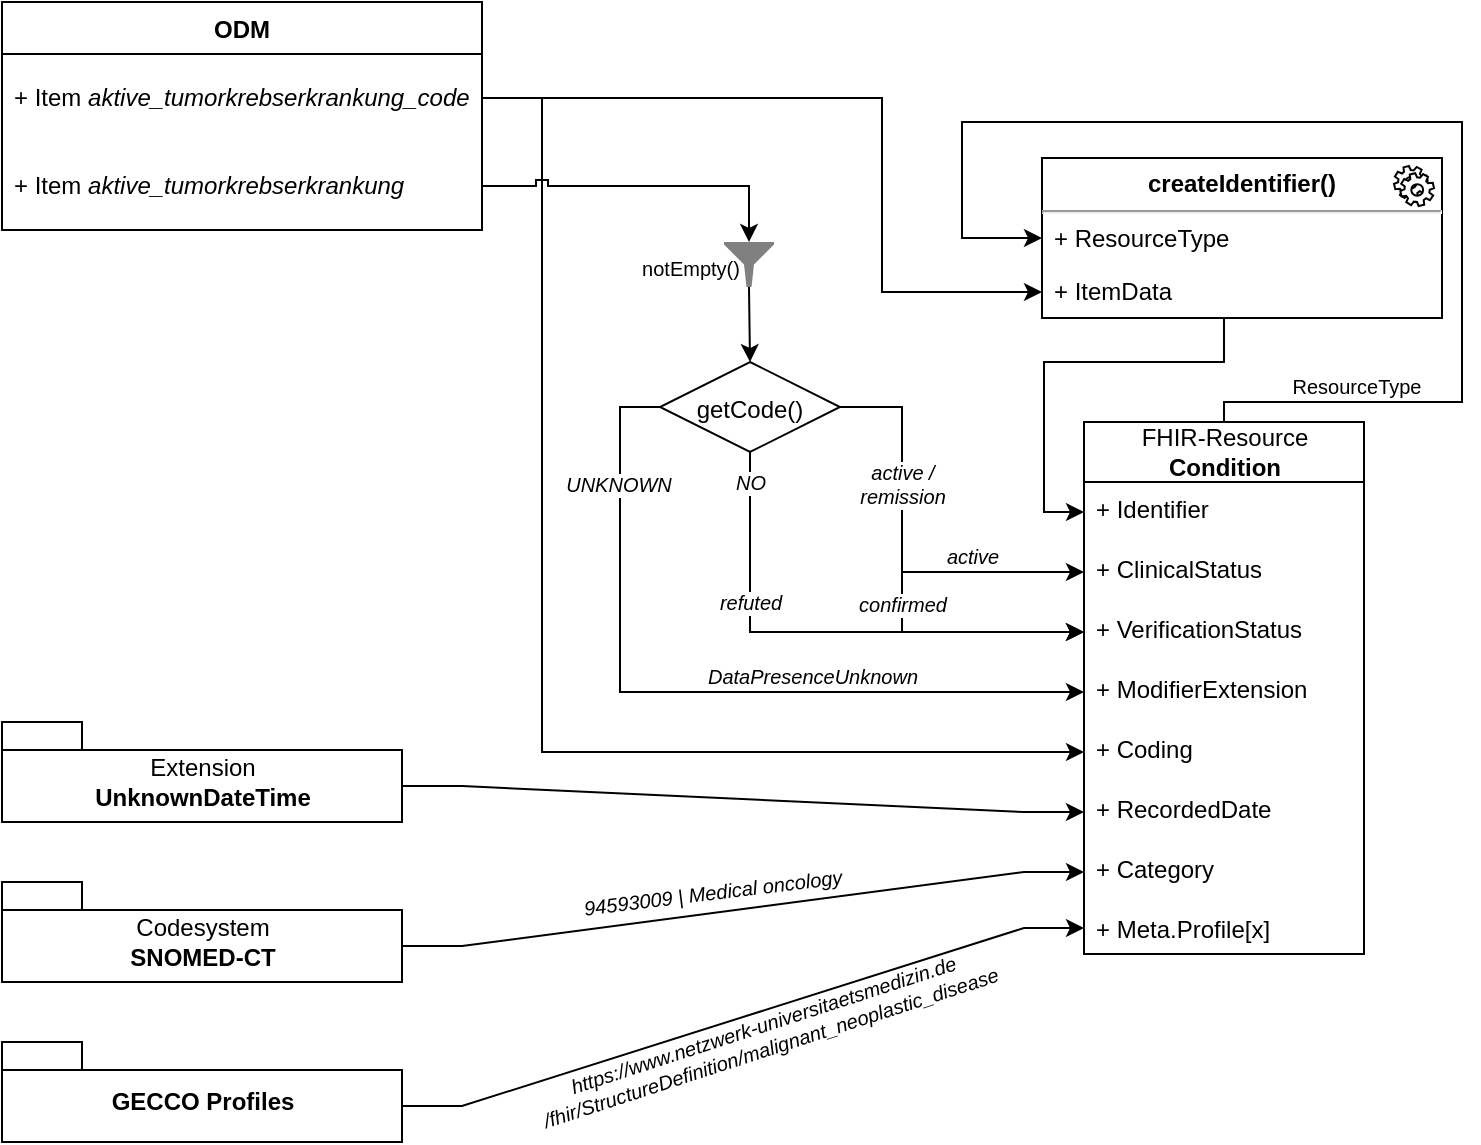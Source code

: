 <mxfile version="14.1.8" type="device"><diagram id="iyaxrp2BYqomliWlwEI3" name="Seite-1"><mxGraphModel dx="1086" dy="806" grid="1" gridSize="10" guides="1" tooltips="1" connect="1" arrows="1" fold="0" page="1" pageScale="1" pageWidth="827" pageHeight="1169" math="0" shadow="0"><root><mxCell id="0"/><mxCell id="1" parent="0"/><mxCell id="inN6EH1Bo5AT8wFp5_ku-5" style="edgeStyle=orthogonalEdgeStyle;rounded=0;orthogonalLoop=1;jettySize=auto;html=1;exitX=0.5;exitY=0;exitDx=0;exitDy=0;entryX=0;entryY=0.5;entryDx=0;entryDy=0;" parent="1" source="799P35jyVqVCuxSRQqy6-5" target="inN6EH1Bo5AT8wFp5_ku-8" edge="1"><mxGeometry relative="1" as="geometry"><mxPoint x="501" y="163.0" as="targetPoint"/><Array as="points"><mxPoint x="651" y="240"/><mxPoint x="770" y="240"/><mxPoint x="770" y="100"/><mxPoint x="520" y="100"/><mxPoint x="520" y="158"/></Array></mxGeometry></mxCell><mxCell id="inN6EH1Bo5AT8wFp5_ku-48" value="ResourceType" style="edgeLabel;html=1;align=center;verticalAlign=middle;resizable=0;points=[];fontSize=10;" parent="inN6EH1Bo5AT8wFp5_ku-5" vertex="1" connectable="0"><mxGeometry x="-0.886" y="-1" relative="1" as="geometry"><mxPoint x="40.5" y="-9.75" as="offset"/></mxGeometry></mxCell><mxCell id="799P35jyVqVCuxSRQqy6-5" value="&lt;span style=&quot;font-weight: normal&quot;&gt;FHIR-Resource&lt;/span&gt;&lt;br&gt;Condition" style="swimlane;fontStyle=1;childLayout=stackLayout;horizontal=1;startSize=30;fillColor=none;horizontalStack=0;resizeParent=1;resizeParentMax=0;resizeLast=0;collapsible=1;marginBottom=0;html=1;" parent="1" vertex="1"><mxGeometry x="581" y="250" width="140" height="266" as="geometry"/></mxCell><mxCell id="799P35jyVqVCuxSRQqy6-6" value="+ Identifier" style="text;strokeColor=none;fillColor=none;align=left;verticalAlign=top;spacingLeft=4;spacingRight=4;overflow=hidden;rotatable=0;points=[[0,0.5],[1,0.5]];portConstraint=eastwest;" parent="799P35jyVqVCuxSRQqy6-5" vertex="1"><mxGeometry y="30" width="140" height="30" as="geometry"/></mxCell><mxCell id="inN6EH1Bo5AT8wFp5_ku-42" value="+ ClinicalStatus" style="text;strokeColor=none;fillColor=none;align=left;verticalAlign=top;spacingLeft=4;spacingRight=4;overflow=hidden;rotatable=0;points=[[0,0.5],[1,0.5]];portConstraint=eastwest;" parent="799P35jyVqVCuxSRQqy6-5" vertex="1"><mxGeometry y="60" width="140" height="30" as="geometry"/></mxCell><mxCell id="inN6EH1Bo5AT8wFp5_ku-43" value="+ VerificationStatus" style="text;strokeColor=none;fillColor=none;align=left;verticalAlign=top;spacingLeft=4;spacingRight=4;overflow=hidden;rotatable=0;points=[[0,0.5],[1,0.5]];portConstraint=eastwest;" parent="799P35jyVqVCuxSRQqy6-5" vertex="1"><mxGeometry y="90" width="140" height="30" as="geometry"/></mxCell><mxCell id="inN6EH1Bo5AT8wFp5_ku-44" value="+ ModifierExtension" style="text;strokeColor=none;fillColor=none;align=left;verticalAlign=top;spacingLeft=4;spacingRight=4;overflow=hidden;rotatable=0;points=[[0,0.5],[1,0.5]];portConstraint=eastwest;" parent="799P35jyVqVCuxSRQqy6-5" vertex="1"><mxGeometry y="120" width="140" height="30" as="geometry"/></mxCell><mxCell id="inN6EH1Bo5AT8wFp5_ku-45" value="+ Coding" style="text;strokeColor=none;fillColor=none;align=left;verticalAlign=top;spacingLeft=4;spacingRight=4;overflow=hidden;rotatable=0;points=[[0,0.5],[1,0.5]];portConstraint=eastwest;" parent="799P35jyVqVCuxSRQqy6-5" vertex="1"><mxGeometry y="150" width="140" height="30" as="geometry"/></mxCell><mxCell id="inN6EH1Bo5AT8wFp5_ku-15" value="+ RecordedDate" style="text;strokeColor=none;fillColor=none;align=left;verticalAlign=top;spacingLeft=4;spacingRight=4;overflow=hidden;rotatable=0;points=[[0,0.5],[1,0.5]];portConstraint=eastwest;" parent="799P35jyVqVCuxSRQqy6-5" vertex="1"><mxGeometry y="180" width="140" height="30" as="geometry"/></mxCell><mxCell id="inN6EH1Bo5AT8wFp5_ku-9" value="+ Category" style="text;strokeColor=none;fillColor=none;align=left;verticalAlign=top;spacingLeft=4;spacingRight=4;overflow=hidden;rotatable=0;points=[[0,0.5],[1,0.5]];portConstraint=eastwest;" parent="799P35jyVqVCuxSRQqy6-5" vertex="1"><mxGeometry y="210" width="140" height="30" as="geometry"/></mxCell><mxCell id="799P35jyVqVCuxSRQqy6-8" value="+ Meta.Profile[x]" style="text;strokeColor=none;fillColor=none;align=left;verticalAlign=top;spacingLeft=4;spacingRight=4;overflow=hidden;rotatable=0;points=[[0,0.5],[1,0.5]];portConstraint=eastwest;" parent="799P35jyVqVCuxSRQqy6-5" vertex="1"><mxGeometry y="240" width="140" height="26" as="geometry"/></mxCell><mxCell id="799P35jyVqVCuxSRQqy6-14" value="ODM" style="swimlane;fontStyle=1;childLayout=stackLayout;horizontal=1;startSize=26;fillColor=none;horizontalStack=0;resizeParent=1;resizeParentMax=0;resizeLast=0;collapsible=1;marginBottom=0;" parent="1" vertex="1"><mxGeometry x="40" y="40" width="240" height="114" as="geometry"/></mxCell><mxCell id="k4l1Wyo3qk7jDuAQlm6Q-2" value="+ Item &lt;i&gt;aktive_tumorkrebserkrankung_code&lt;br&gt;&lt;/i&gt;" style="text;strokeColor=none;fillColor=none;align=left;verticalAlign=middle;spacingLeft=4;spacingRight=4;overflow=hidden;rotatable=0;points=[[0,0.5],[1,0.5]];portConstraint=eastwest;fontStyle=0;whiteSpace=wrap;html=1;" parent="799P35jyVqVCuxSRQqy6-14" vertex="1"><mxGeometry y="26" width="240" height="44" as="geometry"/></mxCell><mxCell id="799P35jyVqVCuxSRQqy6-15" value="+ Item&amp;nbsp;&lt;i&gt;aktive_tumorkrebserkrankung&lt;/i&gt;" style="text;strokeColor=none;fillColor=none;align=left;verticalAlign=middle;spacingLeft=4;spacingRight=4;overflow=hidden;rotatable=0;points=[[0,0.5],[1,0.5]];portConstraint=eastwest;fontStyle=0;whiteSpace=wrap;html=1;" parent="799P35jyVqVCuxSRQqy6-14" vertex="1"><mxGeometry y="70" width="240" height="44" as="geometry"/></mxCell><mxCell id="inN6EH1Bo5AT8wFp5_ku-17" style="edgeStyle=entityRelationEdgeStyle;rounded=0;orthogonalLoop=1;jettySize=auto;html=1;exitX=0;exitY=0;exitDx=200;exitDy=32;exitPerimeter=0;" parent="1" source="799P35jyVqVCuxSRQqy6-33" target="inN6EH1Bo5AT8wFp5_ku-15" edge="1"><mxGeometry relative="1" as="geometry"/></mxCell><mxCell id="799P35jyVqVCuxSRQqy6-33" value="&lt;span style=&quot;font-weight: normal&quot;&gt;Extension&lt;/span&gt;&lt;br&gt;UnknownDateTime" style="shape=folder;fontStyle=1;spacingTop=10;tabWidth=40;tabHeight=14;tabPosition=left;html=1;" parent="1" vertex="1"><mxGeometry x="40" y="400" width="200" height="50" as="geometry"/></mxCell><mxCell id="799P35jyVqVCuxSRQqy6-47" style="edgeStyle=entityRelationEdgeStyle;rounded=0;orthogonalLoop=1;jettySize=auto;html=1;exitX=0;exitY=0;exitDx=200;exitDy=32;exitPerimeter=0;entryX=0;entryY=0.5;entryDx=0;entryDy=0;startArrow=none;startFill=0;endArrow=classic;endFill=1;fontStyle=2" parent="1" source="799P35jyVqVCuxSRQqy6-46" target="799P35jyVqVCuxSRQqy6-8" edge="1"><mxGeometry relative="1" as="geometry"/></mxCell><mxCell id="799P35jyVqVCuxSRQqy6-48" value="&lt;div&gt;&lt;font style=&quot;font-size: 10px&quot;&gt;&lt;span style=&quot;color: rgb(0 , 0 , 0) ; font-weight: 400 ; letter-spacing: normal ; text-align: center ; text-indent: 0px ; text-transform: none ; word-spacing: 0px ; display: inline ; float: none ; font-size: 10px&quot;&gt;https://www.netzwerk-universitaetsmedizin.de&lt;br&gt;&lt;/span&gt;&lt;/font&gt;&lt;font style=&quot;font-size: 10px&quot;&gt;&lt;span style=&quot;color: rgb(0 , 0 , 0) ; font-weight: 400 ; letter-spacing: normal ; text-align: center ; text-indent: 0px ; text-transform: none ; word-spacing: 0px ; display: inline ; float: none ; font-size: 10px&quot;&gt;/&lt;/span&gt;&lt;span style=&quot;color: rgb(0 , 0 , 0) ; font-weight: 400 ; letter-spacing: normal ; text-align: center ; text-indent: 0px ; text-transform: none ; word-spacing: 0px ; display: inline ; float: none ; font-size: 10px&quot;&gt;fhir/StructureDefinition/malignant_neoplastic_disease&lt;/span&gt;&lt;/font&gt;&lt;/div&gt;" style="edgeLabel;html=1;align=center;verticalAlign=middle;resizable=0;points=[];fontSize=10;rotation=342;fontStyle=2;fontFamily=Helvetica;labelBackgroundColor=none;" parent="799P35jyVqVCuxSRQqy6-47" vertex="1" connectable="0"><mxGeometry x="-0.262" y="-1" relative="1" as="geometry"><mxPoint x="54.99" y="-5.88" as="offset"/></mxGeometry></mxCell><mxCell id="799P35jyVqVCuxSRQqy6-46" value="GECCO Profiles" style="shape=folder;fontStyle=1;spacingTop=10;tabWidth=40;tabHeight=14;tabPosition=left;html=1;" parent="1" vertex="1"><mxGeometry x="40" y="560" width="200" height="50" as="geometry"/></mxCell><mxCell id="inN6EH1Bo5AT8wFp5_ku-1" value="&lt;p style=&quot;margin: 0px ; margin-top: 6px ; text-align: center&quot;&gt;&lt;b&gt;createIdentifier()&lt;/b&gt;&lt;/p&gt;&lt;hr&gt;&lt;p style=&quot;margin: 0px ; margin-left: 8px&quot;&gt;&lt;span style=&quot;color: rgba(0 , 0 , 0 , 0) ; font-family: monospace ; font-size: 0px&quot;&gt;%3CmxGraphModel%3E%3Croot%3E%3CmxCell%20id%3D%220%22%2F%3E%3CmxCell%20id%3D%221%22%20parent%3D%220%22%2F%3E%3CmxCell%20id%3D%222%22%20value%3D%22%2B%20Id%22%20style%3D%22text%3BstrokeColor%3Dnone%3BfillColor%3Dnone%3Balign%3Dleft%3BverticalAlign%3Dtop%3BspacingLeft%3D4%3BspacingRight%3D4%3Boverflow%3Dhidden%3Brotatable%3D0%3Bpoints%3D%5B%5B0%2C0.5%5D%2C%5B1%2C0.5%5D%5D%3BportConstraint%3Deastwest%3B%22%20vertex%3D%221%22%20parent%3D%221%22%3E%3CmxGeometry%20x%3D%22520%22%20y%3D%22270%22%20width%3D%22140%22%20height%3D%2230%22%20as%3D%22geometry%22%2F%3E%3C%2FmxCell%3E%3CmxCell%20id%3D%223%22%20value%3D%22%2B%20Identifier%22%20style%3D%22text%3BstrokeColor%3Dnone%3BfillColor%3Dnone%3Balign%3Dleft%3BverticalAlign%3Dtop%3BspacingLeft%3D4%3BspacingRight%3D4%3Boverflow%3Dhidden%3Brotatable%3D0%3Bpoints%3D%5B%5B0%2C0.5%5D%2C%5B1%2C0.5%5D%5D%3BportConstraint%3Deastwest%3B%22%20vertex%3D%221%22%20parent%3D%221%22%3E%3CmxGeometry%20x%3D%22520%22%20y%3D%22300%22%20width%3D%22140%22%20height%3D%2230%22%20as%3D%22geometry%22%2F%3E%3C%2FmxCell%3E%3C%2Froot%3E%3C%2FmxGraphModel%3E&lt;/span&gt;&lt;br&gt;&lt;/p&gt;" style="align=left;overflow=fill;html=1;dropTarget=0;labelBorderColor=none;" parent="1" vertex="1"><mxGeometry x="560" y="118.0" width="200" height="80" as="geometry"/></mxCell><mxCell id="inN6EH1Bo5AT8wFp5_ku-2" value="" style="shape=mxgraph.bpmn.service_task;html=1;outlineConnect=0;fontFamily=Helvetica;fontSize=12;fontColor=#000000;align=center;strokeColor=#000000;fillColor=#ffffff;" parent="inN6EH1Bo5AT8wFp5_ku-1" vertex="1"><mxGeometry x="1" width="20" height="20" relative="1" as="geometry"><mxPoint x="-24" y="4" as="offset"/></mxGeometry></mxCell><mxCell id="inN6EH1Bo5AT8wFp5_ku-8" value="+ ResourceType" style="text;strokeColor=none;fillColor=none;align=left;verticalAlign=top;spacingLeft=4;spacingRight=4;overflow=hidden;rotatable=0;points=[[0,0.5],[1,0.5]];portConstraint=eastwest;" parent="1" vertex="1"><mxGeometry x="560" y="144.5" width="200" height="27" as="geometry"/></mxCell><mxCell id="inN6EH1Bo5AT8wFp5_ku-7" value="+ ItemData" style="text;strokeColor=none;fillColor=none;align=left;verticalAlign=top;spacingLeft=4;spacingRight=4;overflow=hidden;rotatable=0;points=[[0,0.5],[1,0.5]];portConstraint=eastwest;" parent="1" vertex="1"><mxGeometry x="560" y="171" width="200" height="27" as="geometry"/></mxCell><mxCell id="inN6EH1Bo5AT8wFp5_ku-16" value="&lt;span style=&quot;font-weight: normal&quot;&gt;Codesystem&lt;/span&gt;&lt;br&gt;SNOMED-CT" style="shape=folder;fontStyle=1;spacingTop=10;tabWidth=40;tabHeight=14;tabPosition=left;html=1;" parent="1" vertex="1"><mxGeometry x="40" y="480" width="200" height="50" as="geometry"/></mxCell><mxCell id="inN6EH1Bo5AT8wFp5_ku-19" value="&lt;div&gt;&lt;span style=&quot;font-size: 10px&quot;&gt;94593009 | Medical oncology&lt;/span&gt;&lt;/div&gt;" style="text;html=1;align=center;verticalAlign=middle;resizable=0;points=[];autosize=1;rotation=353;fontFamily=Helvetica;fontStyle=2" parent="1" vertex="1"><mxGeometry x="320" y="475" width="150" height="20" as="geometry"/></mxCell><mxCell id="inN6EH1Bo5AT8wFp5_ku-20" style="edgeStyle=entityRelationEdgeStyle;rounded=0;orthogonalLoop=1;jettySize=auto;html=1;exitX=0;exitY=0;exitDx=200;exitDy=32;exitPerimeter=0;" parent="1" source="inN6EH1Bo5AT8wFp5_ku-16" target="inN6EH1Bo5AT8wFp5_ku-9" edge="1"><mxGeometry relative="1" as="geometry"><mxPoint x="240" y="428" as="sourcePoint"/><mxPoint x="520" y="421" as="targetPoint"/></mxGeometry></mxCell><mxCell id="k4l1Wyo3qk7jDuAQlm6Q-11" style="edgeStyle=orthogonalEdgeStyle;rounded=0;orthogonalLoop=1;jettySize=auto;html=1;exitX=0.5;exitY=1;exitDx=0;exitDy=0;exitPerimeter=0;entryX=0.5;entryY=0;entryDx=0;entryDy=0;" parent="1" source="inN6EH1Bo5AT8wFp5_ku-22" target="inN6EH1Bo5AT8wFp5_ku-28" edge="1"><mxGeometry relative="1" as="geometry"/></mxCell><mxCell id="inN6EH1Bo5AT8wFp5_ku-22" value="" style="aspect=fixed;pointerEvents=1;shadow=0;dashed=0;html=1;strokeColor=none;labelPosition=center;verticalLabelPosition=bottom;verticalAlign=top;align=center;shape=mxgraph.mscae.enterprise.filter;fillColor=#808080;" parent="1" vertex="1"><mxGeometry x="401" y="160.0" width="25" height="22.5" as="geometry"/></mxCell><mxCell id="inN6EH1Bo5AT8wFp5_ku-32" style="rounded=0;orthogonalLoop=1;jettySize=auto;html=1;exitX=0.5;exitY=1;exitDx=0;exitDy=0;edgeStyle=orthogonalEdgeStyle;entryX=0;entryY=0.5;entryDx=0;entryDy=0;" parent="1" source="inN6EH1Bo5AT8wFp5_ku-28" target="inN6EH1Bo5AT8wFp5_ku-43" edge="1"><mxGeometry relative="1" as="geometry"><mxPoint x="468" y="409" as="targetPoint"/><mxPoint x="351" y="469" as="sourcePoint"/></mxGeometry></mxCell><mxCell id="inN6EH1Bo5AT8wFp5_ku-40" value="NO" style="edgeLabel;html=1;align=center;verticalAlign=middle;resizable=0;points=[];fontStyle=2;fontSize=10;" parent="inN6EH1Bo5AT8wFp5_ku-32" vertex="1" connectable="0"><mxGeometry x="-0.511" relative="1" as="geometry"><mxPoint y="-48.0" as="offset"/></mxGeometry></mxCell><mxCell id="inN6EH1Bo5AT8wFp5_ku-53" value="&lt;i style=&quot;font-size: 10px;&quot;&gt;refuted&lt;/i&gt;" style="edgeLabel;html=1;align=center;verticalAlign=middle;resizable=0;points=[];fontSize=10;" parent="inN6EH1Bo5AT8wFp5_ku-32" vertex="1" connectable="0"><mxGeometry x="-0.37" relative="1" as="geometry"><mxPoint y="-6.0" as="offset"/></mxGeometry></mxCell><mxCell id="inN6EH1Bo5AT8wFp5_ku-34" style="rounded=0;orthogonalLoop=1;jettySize=auto;html=1;exitX=0;exitY=0.5;exitDx=0;exitDy=0;edgeStyle=orthogonalEdgeStyle;" parent="1" source="inN6EH1Bo5AT8wFp5_ku-28" target="inN6EH1Bo5AT8wFp5_ku-44" edge="1"><mxGeometry relative="1" as="geometry"><mxPoint x="423" y="419" as="targetPoint"/><mxPoint x="271" y="389" as="sourcePoint"/></mxGeometry></mxCell><mxCell id="inN6EH1Bo5AT8wFp5_ku-41" value="UNKNOWN" style="edgeLabel;html=1;align=center;verticalAlign=middle;resizable=0;points=[];fontStyle=2;fontSize=10;" parent="inN6EH1Bo5AT8wFp5_ku-34" vertex="1" connectable="0"><mxGeometry x="-0.547" y="2" relative="1" as="geometry"><mxPoint x="-3.51" y="-31.5" as="offset"/></mxGeometry></mxCell><mxCell id="inN6EH1Bo5AT8wFp5_ku-54" value="DataPresenceUnknown" style="edgeLabel;html=1;align=center;verticalAlign=middle;resizable=0;points=[];fontStyle=2;fontSize=10;" parent="inN6EH1Bo5AT8wFp5_ku-34" vertex="1" connectable="0"><mxGeometry x="0.198" y="-1" relative="1" as="geometry"><mxPoint x="22.05" y="-9.03" as="offset"/></mxGeometry></mxCell><mxCell id="inN6EH1Bo5AT8wFp5_ku-36" style="edgeStyle=orthogonalEdgeStyle;rounded=0;orthogonalLoop=1;jettySize=auto;html=1;exitX=1;exitY=0.5;exitDx=0;exitDy=0;entryX=0;entryY=0.5;entryDx=0;entryDy=0;" parent="1" source="inN6EH1Bo5AT8wFp5_ku-28" target="inN6EH1Bo5AT8wFp5_ku-42" edge="1"><mxGeometry relative="1" as="geometry"><mxPoint x="490" y="369" as="targetPoint"/><Array as="points"><mxPoint x="490" y="243"/><mxPoint x="490" y="325"/></Array></mxGeometry></mxCell><mxCell id="inN6EH1Bo5AT8wFp5_ku-51" value="&lt;i style=&quot;font-size: 10px;&quot;&gt;active&lt;br style=&quot;font-size: 10px;&quot;&gt;&lt;/i&gt;" style="edgeLabel;html=1;align=center;verticalAlign=middle;resizable=0;points=[];fontSize=10;" parent="inN6EH1Bo5AT8wFp5_ku-36" vertex="1" connectable="0"><mxGeometry x="0.447" y="2" relative="1" as="geometry"><mxPoint x="0.62" y="-6" as="offset"/></mxGeometry></mxCell><mxCell id="inN6EH1Bo5AT8wFp5_ku-49" style="edgeStyle=orthogonalEdgeStyle;rounded=0;orthogonalLoop=1;jettySize=auto;html=1;exitX=1;exitY=0.5;exitDx=0;exitDy=0;entryX=0;entryY=0.5;entryDx=0;entryDy=0;" parent="1" source="inN6EH1Bo5AT8wFp5_ku-28" target="inN6EH1Bo5AT8wFp5_ku-43" edge="1"><mxGeometry relative="1" as="geometry"><Array as="points"><mxPoint x="490" y="243"/><mxPoint x="490" y="355"/></Array></mxGeometry></mxCell><mxCell id="inN6EH1Bo5AT8wFp5_ku-50" value="active /&lt;br&gt;remission" style="edgeLabel;html=1;align=center;verticalAlign=middle;resizable=0;points=[];fontStyle=2;fontSize=10;" parent="inN6EH1Bo5AT8wFp5_ku-49" vertex="1" connectable="0"><mxGeometry x="-0.409" relative="1" as="geometry"><mxPoint y="-0.6" as="offset"/></mxGeometry></mxCell><mxCell id="inN6EH1Bo5AT8wFp5_ku-52" value="&lt;i style=&quot;font-size: 10px;&quot;&gt;confirmed&lt;/i&gt;" style="edgeLabel;html=1;align=center;verticalAlign=middle;resizable=0;points=[];fontSize=10;" parent="inN6EH1Bo5AT8wFp5_ku-49" vertex="1" connectable="0"><mxGeometry x="0.039" y="1" relative="1" as="geometry"><mxPoint x="-1" y="7.2" as="offset"/></mxGeometry></mxCell><mxCell id="inN6EH1Bo5AT8wFp5_ku-28" value="&lt;p style=&quot;line-height: 100%&quot;&gt;getCode()&lt;/p&gt;" style="rhombus;whiteSpace=wrap;html=1;aspect=fixed;verticalAlign=middle;" parent="1" vertex="1"><mxGeometry x="369" y="220" width="90" height="45" as="geometry"/></mxCell><mxCell id="k4l1Wyo3qk7jDuAQlm6Q-10" style="edgeStyle=orthogonalEdgeStyle;rounded=0;orthogonalLoop=1;jettySize=auto;html=1;exitX=1;exitY=0.5;exitDx=0;exitDy=0;entryX=0;entryY=0.5;entryDx=0;entryDy=0;" parent="1" source="k4l1Wyo3qk7jDuAQlm6Q-2" target="inN6EH1Bo5AT8wFp5_ku-7" edge="1"><mxGeometry relative="1" as="geometry"><Array as="points"><mxPoint x="480" y="88"/><mxPoint x="480" y="185"/><mxPoint x="560" y="185"/></Array></mxGeometry></mxCell><mxCell id="k4l1Wyo3qk7jDuAQlm6Q-12" style="rounded=0;orthogonalLoop=1;jettySize=auto;html=1;exitX=1;exitY=0.5;exitDx=0;exitDy=0;entryX=0;entryY=0.5;entryDx=0;entryDy=0;edgeStyle=orthogonalEdgeStyle;jumpStyle=sharp;" parent="1" source="k4l1Wyo3qk7jDuAQlm6Q-2" target="inN6EH1Bo5AT8wFp5_ku-45" edge="1"><mxGeometry relative="1" as="geometry"><Array as="points"><mxPoint x="310" y="88"/><mxPoint x="310" y="415"/></Array></mxGeometry></mxCell><mxCell id="k4l1Wyo3qk7jDuAQlm6Q-15" style="edgeStyle=orthogonalEdgeStyle;rounded=0;jumpStyle=sharp;orthogonalLoop=1;jettySize=auto;html=1;exitX=0;exitY=0.5;exitDx=0;exitDy=0;startArrow=classic;startFill=1;endArrow=none;endFill=0;" parent="1" source="799P35jyVqVCuxSRQqy6-6" target="inN6EH1Bo5AT8wFp5_ku-1" edge="1"><mxGeometry relative="1" as="geometry"><Array as="points"><mxPoint x="561" y="295"/><mxPoint x="561" y="220"/><mxPoint x="651" y="220"/></Array></mxGeometry></mxCell><mxCell id="k4l1Wyo3qk7jDuAQlm6Q-18" style="edgeStyle=orthogonalEdgeStyle;rounded=0;jumpStyle=sharp;orthogonalLoop=1;jettySize=auto;html=1;exitX=1;exitY=0.5;exitDx=0;exitDy=0;entryX=0.5;entryY=0;entryDx=0;entryDy=0;entryPerimeter=0;startArrow=none;startFill=0;endArrow=classic;endFill=1;" parent="1" source="799P35jyVqVCuxSRQqy6-15" target="inN6EH1Bo5AT8wFp5_ku-22" edge="1"><mxGeometry relative="1" as="geometry"/></mxCell><mxCell id="k4l1Wyo3qk7jDuAQlm6Q-19" value="&lt;font style=&quot;font-size: 10px;&quot;&gt;notEmpty()&lt;/font&gt;" style="text;html=1;align=center;verticalAlign=middle;resizable=0;points=[];autosize=1;fontSize=10;" parent="1" vertex="1"><mxGeometry x="354" y="162.5" width="60" height="20" as="geometry"/></mxCell></root></mxGraphModel></diagram></mxfile>